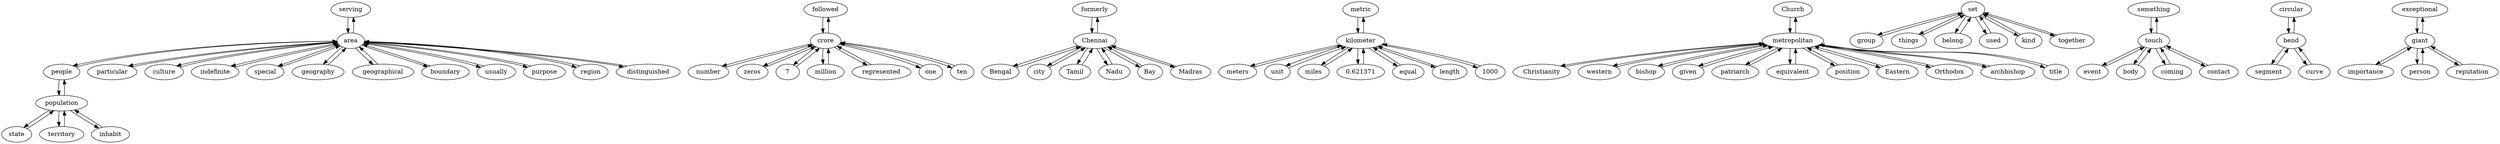 strict digraph G {
serving;
followed;
formerly;
people;
Bengal;
metric;
particular;
Church;
number;
Christianity;
culture;
set;
meters;
something;
western;
touch;
indefinite;
bishop;
special;
geography;
city;
given;
Chennai;
group;
metropolitan;
area;
things;
belong;
event;
state;
kilometer;
zeros;
unit;
geographical;
patriarch;
boundary;
territory;
Tamil;
Nadu;
circular;
body;
used;
7;
exceptional;
importance;
equivalent;
million;
giant;
Bay;
usually;
position;
purpose;
coming;
represented;
one;
segment;
inhabit;
population;
kind;
miles;
"0.621371";
region;
Eastern;
curve;
equal;
together;
person;
length;
contact;
reputation;
ten;
Orthodox;
archbishop;
crore;
title;
Madras;
1000;
distinguished;
bend;
serving -> area;
followed -> crore;
formerly -> Chennai;
people -> population;
people -> area;
Bengal -> Chennai;
metric -> kilometer;
particular -> area;
Church -> metropolitan;
number -> crore;
Christianity -> metropolitan;
culture -> area;
set -> kind;
set -> used;
set -> group;
set -> things;
set -> belong;
set -> together;
meters -> kilometer;
something -> touch;
western -> metropolitan;
touch -> event;
touch -> body;
touch -> contact;
touch -> something;
touch -> coming;
indefinite -> area;
bishop -> metropolitan;
special -> area;
geography -> area;
city -> Chennai;
given -> metropolitan;
Chennai -> city;
Chennai -> formerly;
Chennai -> Madras;
Chennai -> Bay;
Chennai -> Bengal;
Chennai -> Tamil;
Chennai -> Nadu;
group -> set;
metropolitan -> given;
metropolitan -> Orthodox;
metropolitan -> Eastern;
metropolitan -> archbishop;
metropolitan -> equivalent;
metropolitan -> title;
metropolitan -> patriarch;
metropolitan -> Christianity;
metropolitan -> western;
metropolitan -> Church;
metropolitan -> position;
metropolitan -> bishop;
area -> serving;
area -> people;
area -> region;
area -> culture;
area -> purpose;
area -> geographical;
area -> particular;
area -> usually;
area -> boundary;
area -> indefinite;
area -> distinguished;
area -> special;
area -> geography;
things -> set;
belong -> set;
event -> touch;
state -> population;
kilometer -> "0.621371";
kilometer -> metric;
kilometer -> equal;
kilometer -> length;
kilometer -> miles;
kilometer -> meters;
kilometer -> unit;
kilometer -> 1000;
zeros -> crore;
unit -> kilometer;
geographical -> area;
patriarch -> metropolitan;
boundary -> area;
territory -> population;
Tamil -> Chennai;
Nadu -> Chennai;
circular -> bend;
body -> touch;
used -> set;
7 -> crore;
exceptional -> giant;
importance -> giant;
equivalent -> metropolitan;
million -> crore;
giant -> importance;
giant -> person;
giant -> reputation;
giant -> exceptional;
Bay -> Chennai;
usually -> area;
position -> metropolitan;
purpose -> area;
coming -> touch;
represented -> crore;
one -> crore;
segment -> bend;
inhabit -> population;
population -> state;
population -> territory;
population -> inhabit;
population -> people;
kind -> set;
miles -> kilometer;
"0.621371" -> kilometer;
region -> area;
Eastern -> metropolitan;
curve -> bend;
equal -> kilometer;
together -> set;
person -> giant;
length -> kilometer;
contact -> touch;
reputation -> giant;
ten -> crore;
Orthodox -> metropolitan;
archbishop -> metropolitan;
crore -> followed;
crore -> ten;
crore -> million;
crore -> number;
crore -> one;
crore -> zeros;
crore -> 7;
crore -> represented;
title -> metropolitan;
Madras -> Chennai;
1000 -> kilometer;
distinguished -> area;
bend -> curve;
bend -> segment;
bend -> circular;
}
